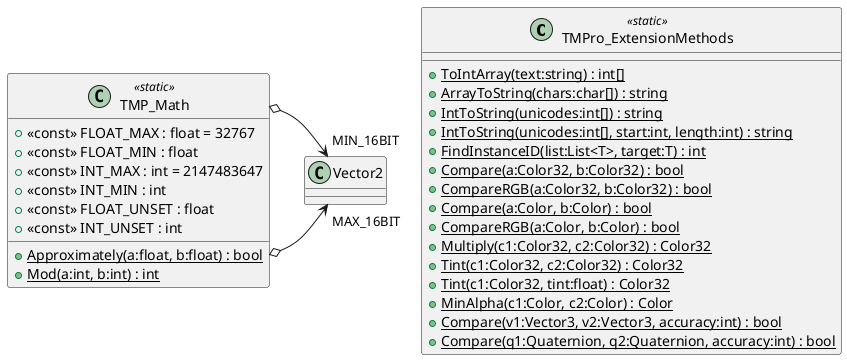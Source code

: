 @startuml
class TMPro_ExtensionMethods <<static>> {
    + {static} ToIntArray(text:string) : int[]
    + {static} ArrayToString(chars:char[]) : string
    + {static} IntToString(unicodes:int[]) : string
    + {static} IntToString(unicodes:int[], start:int, length:int) : string
    + {static} FindInstanceID(list:List<T>, target:T) : int
    + {static} Compare(a:Color32, b:Color32) : bool
    + {static} CompareRGB(a:Color32, b:Color32) : bool
    + {static} Compare(a:Color, b:Color) : bool
    + {static} CompareRGB(a:Color, b:Color) : bool
    + {static} Multiply(c1:Color32, c2:Color32) : Color32
    + {static} Tint(c1:Color32, c2:Color32) : Color32
    + {static} Tint(c1:Color32, tint:float) : Color32
    + {static} MinAlpha(c1:Color, c2:Color) : Color
    + {static} Compare(v1:Vector3, v2:Vector3, accuracy:int) : bool
    + {static} Compare(q1:Quaternion, q2:Quaternion, accuracy:int) : bool
}
class TMP_Math <<static>> {
    + <<const>> FLOAT_MAX : float = 32767
    + <<const>> FLOAT_MIN : float
    + <<const>> INT_MAX : int = 2147483647
    + <<const>> INT_MIN : int
    + <<const>> FLOAT_UNSET : float
    + <<const>> INT_UNSET : int
    + {static} Approximately(a:float, b:float) : bool
    + {static} Mod(a:int, b:int) : int
}
TMP_Math o-> "MAX_16BIT" Vector2
TMP_Math o-> "MIN_16BIT" Vector2
@enduml
